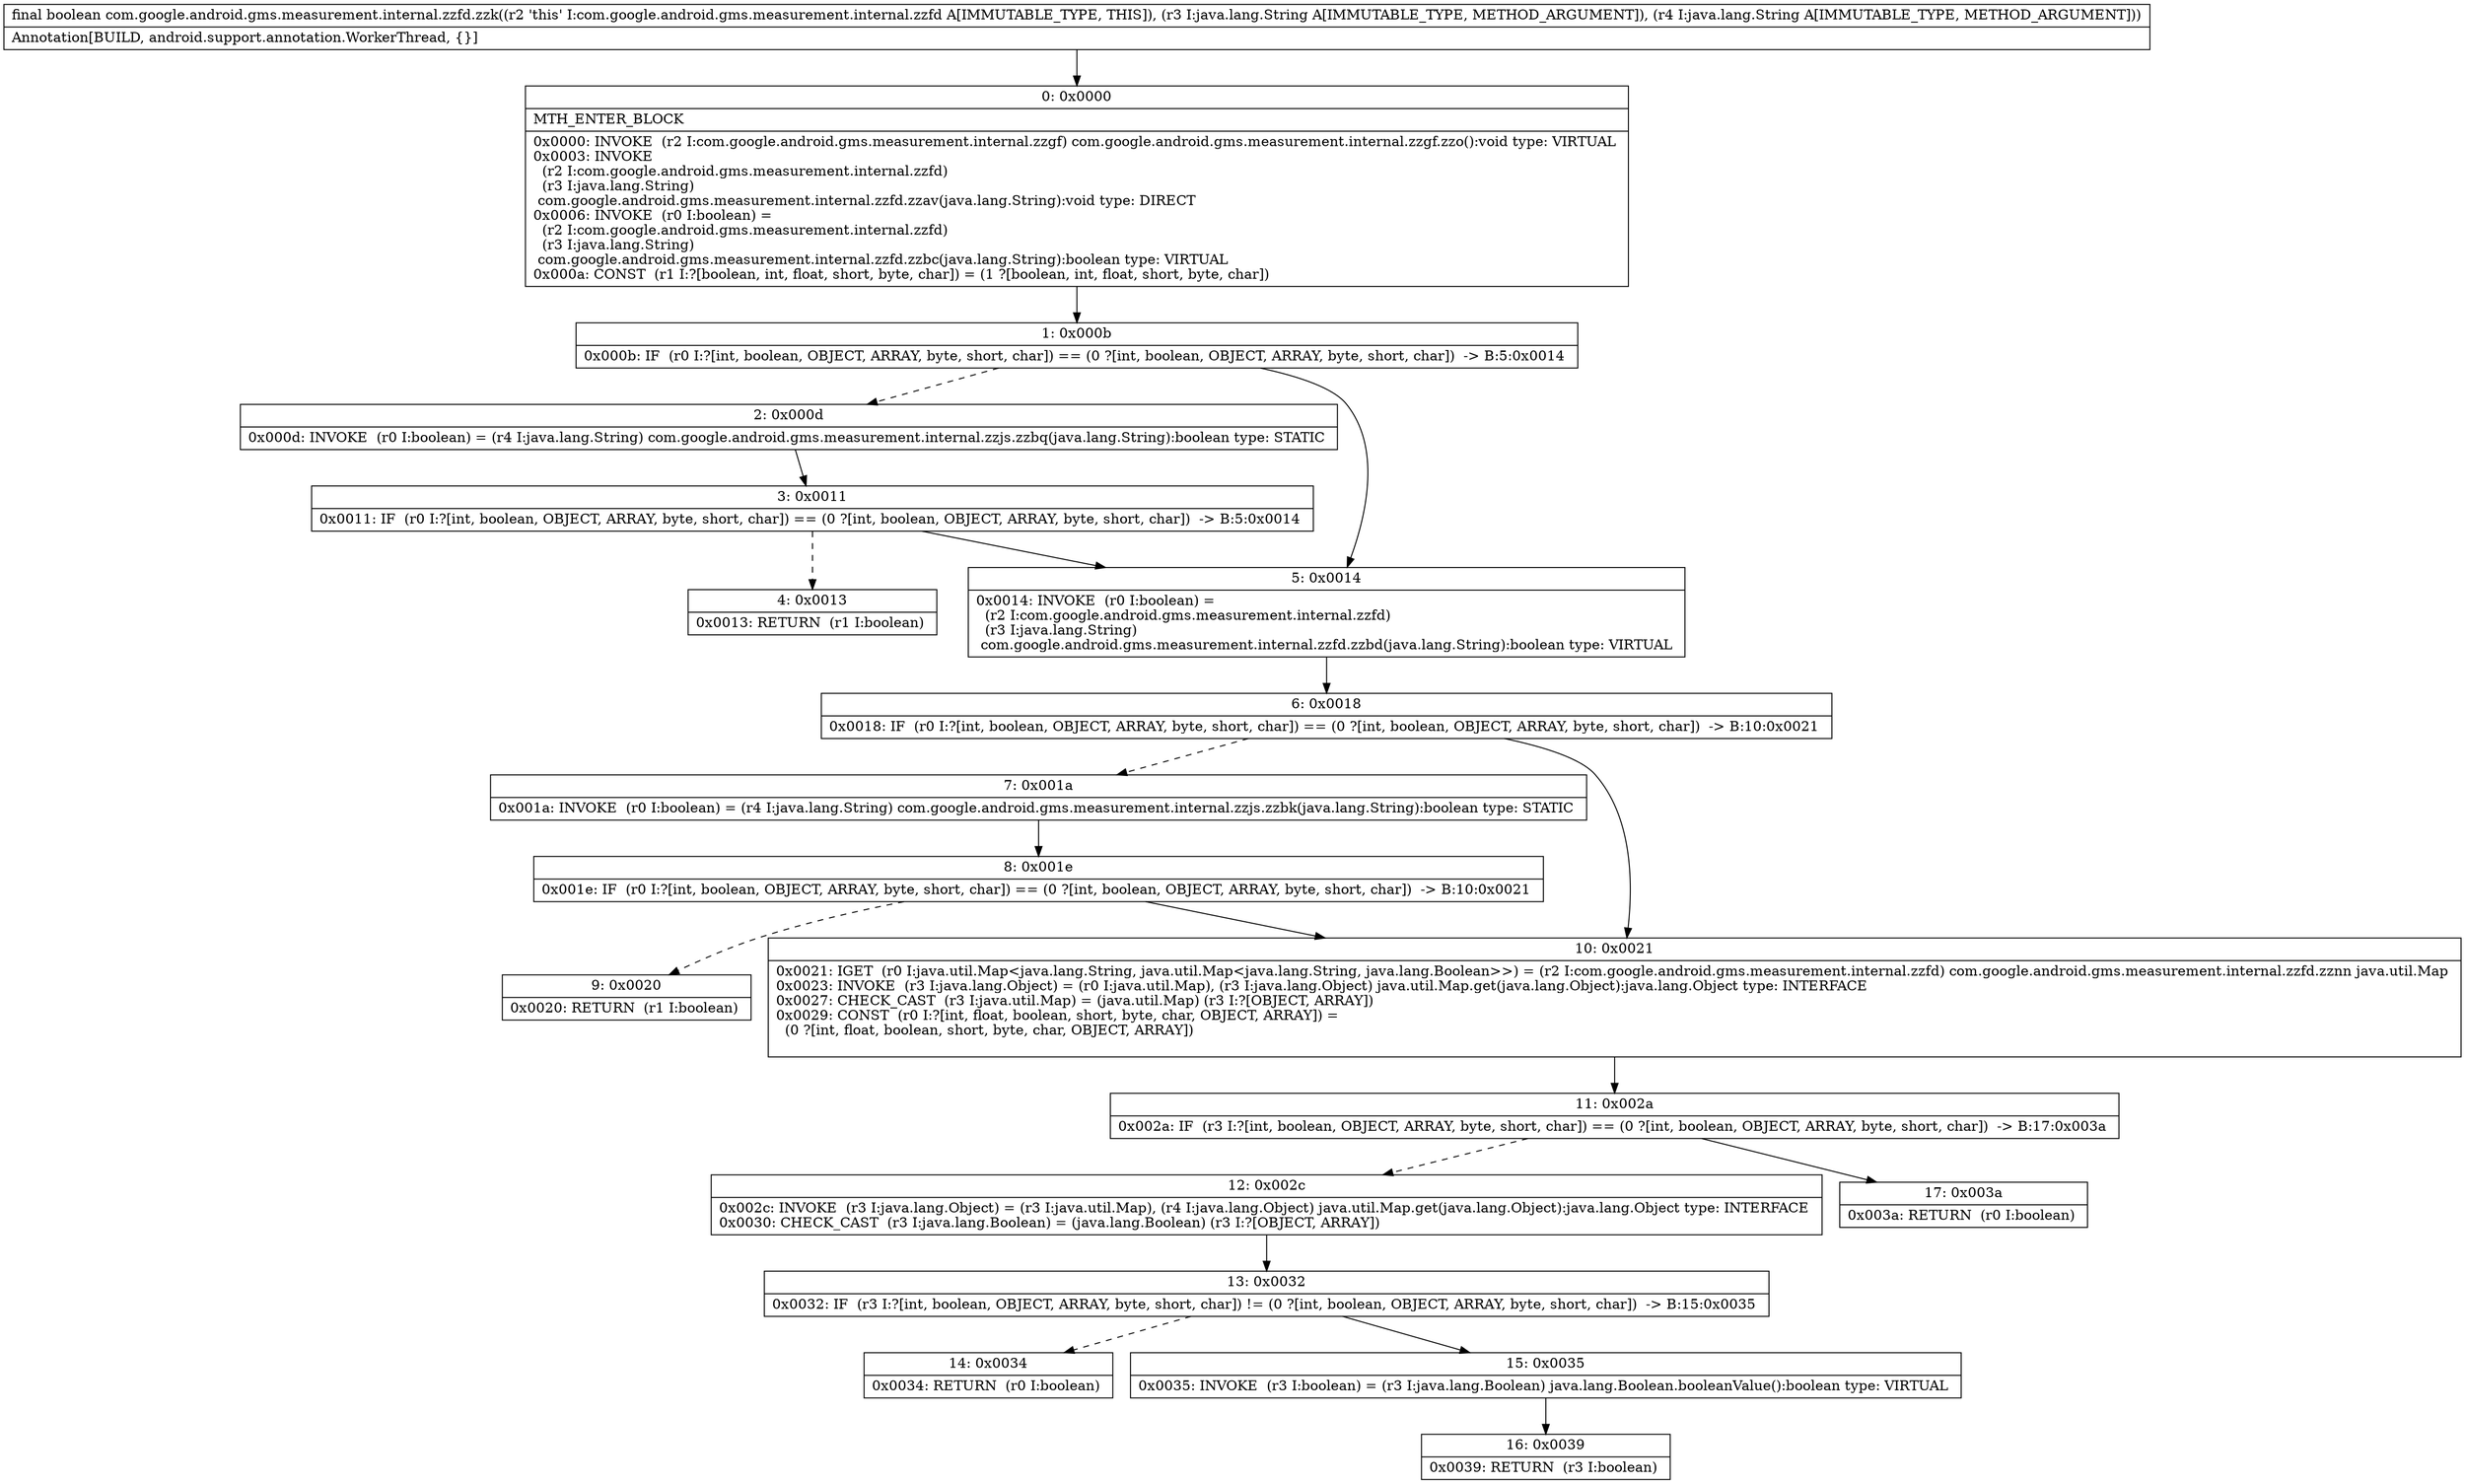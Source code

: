 digraph "CFG forcom.google.android.gms.measurement.internal.zzfd.zzk(Ljava\/lang\/String;Ljava\/lang\/String;)Z" {
Node_0 [shape=record,label="{0\:\ 0x0000|MTH_ENTER_BLOCK\l|0x0000: INVOKE  (r2 I:com.google.android.gms.measurement.internal.zzgf) com.google.android.gms.measurement.internal.zzgf.zzo():void type: VIRTUAL \l0x0003: INVOKE  \l  (r2 I:com.google.android.gms.measurement.internal.zzfd)\l  (r3 I:java.lang.String)\l com.google.android.gms.measurement.internal.zzfd.zzav(java.lang.String):void type: DIRECT \l0x0006: INVOKE  (r0 I:boolean) = \l  (r2 I:com.google.android.gms.measurement.internal.zzfd)\l  (r3 I:java.lang.String)\l com.google.android.gms.measurement.internal.zzfd.zzbc(java.lang.String):boolean type: VIRTUAL \l0x000a: CONST  (r1 I:?[boolean, int, float, short, byte, char]) = (1 ?[boolean, int, float, short, byte, char]) \l}"];
Node_1 [shape=record,label="{1\:\ 0x000b|0x000b: IF  (r0 I:?[int, boolean, OBJECT, ARRAY, byte, short, char]) == (0 ?[int, boolean, OBJECT, ARRAY, byte, short, char])  \-\> B:5:0x0014 \l}"];
Node_2 [shape=record,label="{2\:\ 0x000d|0x000d: INVOKE  (r0 I:boolean) = (r4 I:java.lang.String) com.google.android.gms.measurement.internal.zzjs.zzbq(java.lang.String):boolean type: STATIC \l}"];
Node_3 [shape=record,label="{3\:\ 0x0011|0x0011: IF  (r0 I:?[int, boolean, OBJECT, ARRAY, byte, short, char]) == (0 ?[int, boolean, OBJECT, ARRAY, byte, short, char])  \-\> B:5:0x0014 \l}"];
Node_4 [shape=record,label="{4\:\ 0x0013|0x0013: RETURN  (r1 I:boolean) \l}"];
Node_5 [shape=record,label="{5\:\ 0x0014|0x0014: INVOKE  (r0 I:boolean) = \l  (r2 I:com.google.android.gms.measurement.internal.zzfd)\l  (r3 I:java.lang.String)\l com.google.android.gms.measurement.internal.zzfd.zzbd(java.lang.String):boolean type: VIRTUAL \l}"];
Node_6 [shape=record,label="{6\:\ 0x0018|0x0018: IF  (r0 I:?[int, boolean, OBJECT, ARRAY, byte, short, char]) == (0 ?[int, boolean, OBJECT, ARRAY, byte, short, char])  \-\> B:10:0x0021 \l}"];
Node_7 [shape=record,label="{7\:\ 0x001a|0x001a: INVOKE  (r0 I:boolean) = (r4 I:java.lang.String) com.google.android.gms.measurement.internal.zzjs.zzbk(java.lang.String):boolean type: STATIC \l}"];
Node_8 [shape=record,label="{8\:\ 0x001e|0x001e: IF  (r0 I:?[int, boolean, OBJECT, ARRAY, byte, short, char]) == (0 ?[int, boolean, OBJECT, ARRAY, byte, short, char])  \-\> B:10:0x0021 \l}"];
Node_9 [shape=record,label="{9\:\ 0x0020|0x0020: RETURN  (r1 I:boolean) \l}"];
Node_10 [shape=record,label="{10\:\ 0x0021|0x0021: IGET  (r0 I:java.util.Map\<java.lang.String, java.util.Map\<java.lang.String, java.lang.Boolean\>\>) = (r2 I:com.google.android.gms.measurement.internal.zzfd) com.google.android.gms.measurement.internal.zzfd.zznn java.util.Map \l0x0023: INVOKE  (r3 I:java.lang.Object) = (r0 I:java.util.Map), (r3 I:java.lang.Object) java.util.Map.get(java.lang.Object):java.lang.Object type: INTERFACE \l0x0027: CHECK_CAST  (r3 I:java.util.Map) = (java.util.Map) (r3 I:?[OBJECT, ARRAY]) \l0x0029: CONST  (r0 I:?[int, float, boolean, short, byte, char, OBJECT, ARRAY]) = \l  (0 ?[int, float, boolean, short, byte, char, OBJECT, ARRAY])\l \l}"];
Node_11 [shape=record,label="{11\:\ 0x002a|0x002a: IF  (r3 I:?[int, boolean, OBJECT, ARRAY, byte, short, char]) == (0 ?[int, boolean, OBJECT, ARRAY, byte, short, char])  \-\> B:17:0x003a \l}"];
Node_12 [shape=record,label="{12\:\ 0x002c|0x002c: INVOKE  (r3 I:java.lang.Object) = (r3 I:java.util.Map), (r4 I:java.lang.Object) java.util.Map.get(java.lang.Object):java.lang.Object type: INTERFACE \l0x0030: CHECK_CAST  (r3 I:java.lang.Boolean) = (java.lang.Boolean) (r3 I:?[OBJECT, ARRAY]) \l}"];
Node_13 [shape=record,label="{13\:\ 0x0032|0x0032: IF  (r3 I:?[int, boolean, OBJECT, ARRAY, byte, short, char]) != (0 ?[int, boolean, OBJECT, ARRAY, byte, short, char])  \-\> B:15:0x0035 \l}"];
Node_14 [shape=record,label="{14\:\ 0x0034|0x0034: RETURN  (r0 I:boolean) \l}"];
Node_15 [shape=record,label="{15\:\ 0x0035|0x0035: INVOKE  (r3 I:boolean) = (r3 I:java.lang.Boolean) java.lang.Boolean.booleanValue():boolean type: VIRTUAL \l}"];
Node_16 [shape=record,label="{16\:\ 0x0039|0x0039: RETURN  (r3 I:boolean) \l}"];
Node_17 [shape=record,label="{17\:\ 0x003a|0x003a: RETURN  (r0 I:boolean) \l}"];
MethodNode[shape=record,label="{final boolean com.google.android.gms.measurement.internal.zzfd.zzk((r2 'this' I:com.google.android.gms.measurement.internal.zzfd A[IMMUTABLE_TYPE, THIS]), (r3 I:java.lang.String A[IMMUTABLE_TYPE, METHOD_ARGUMENT]), (r4 I:java.lang.String A[IMMUTABLE_TYPE, METHOD_ARGUMENT]))  | Annotation[BUILD, android.support.annotation.WorkerThread, \{\}]\l}"];
MethodNode -> Node_0;
Node_0 -> Node_1;
Node_1 -> Node_2[style=dashed];
Node_1 -> Node_5;
Node_2 -> Node_3;
Node_3 -> Node_4[style=dashed];
Node_3 -> Node_5;
Node_5 -> Node_6;
Node_6 -> Node_7[style=dashed];
Node_6 -> Node_10;
Node_7 -> Node_8;
Node_8 -> Node_9[style=dashed];
Node_8 -> Node_10;
Node_10 -> Node_11;
Node_11 -> Node_12[style=dashed];
Node_11 -> Node_17;
Node_12 -> Node_13;
Node_13 -> Node_14[style=dashed];
Node_13 -> Node_15;
Node_15 -> Node_16;
}

